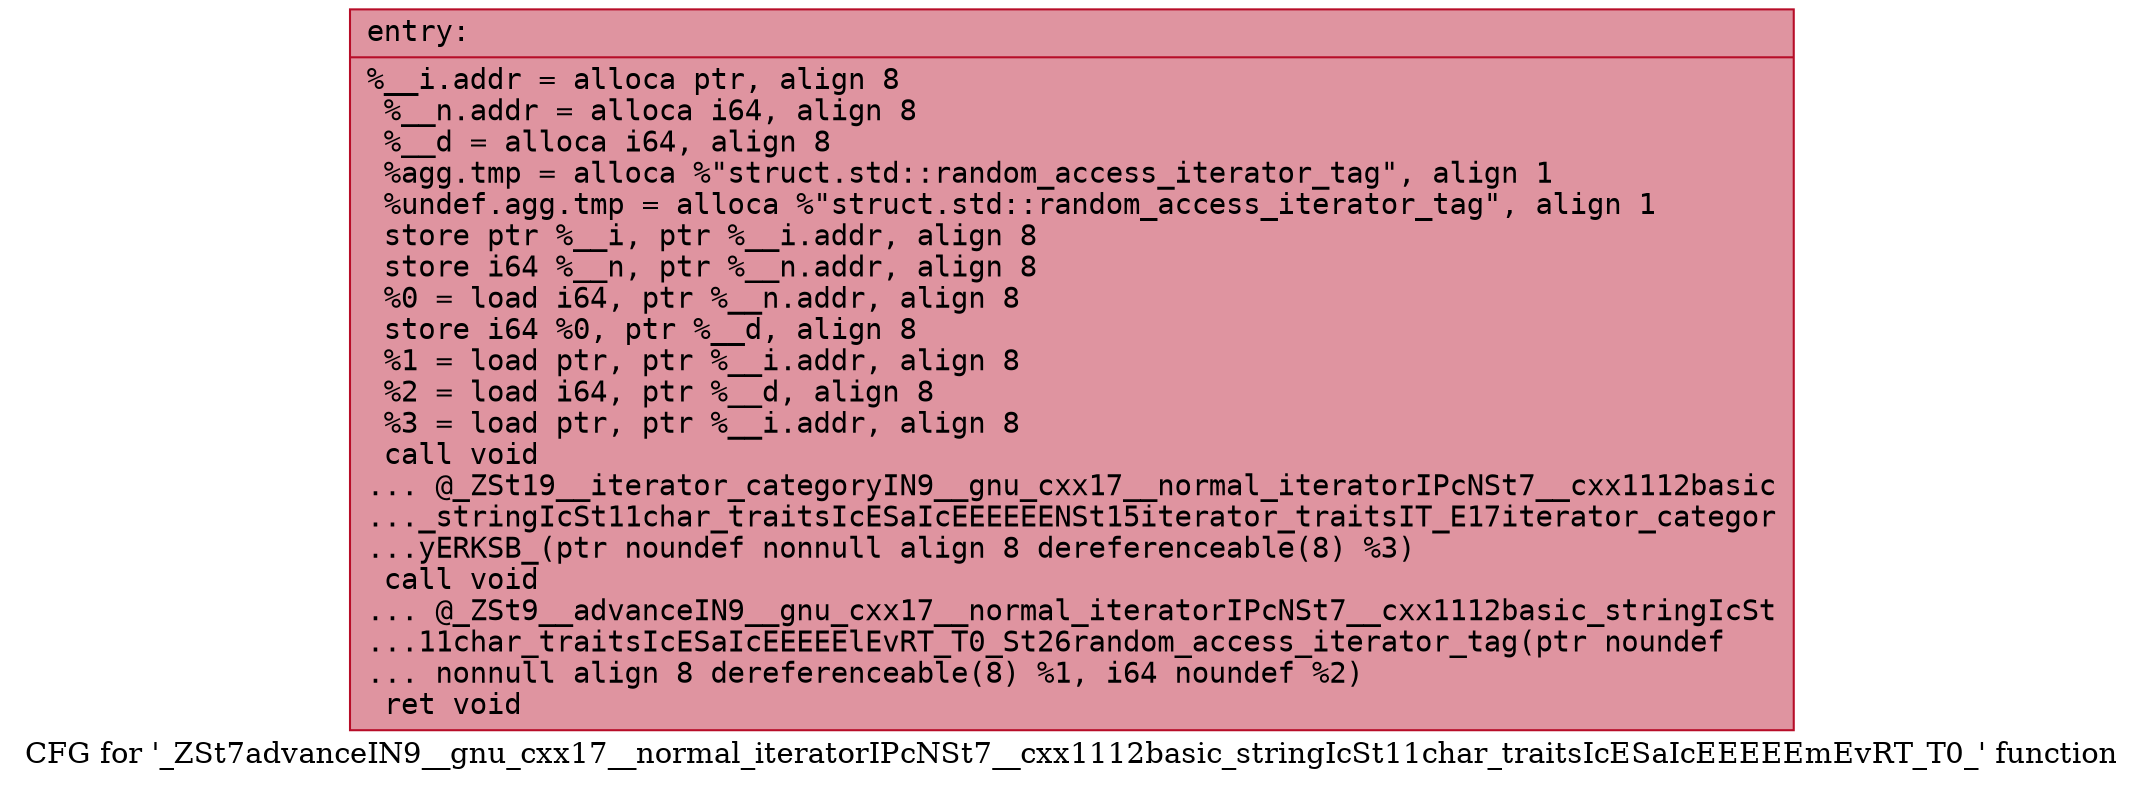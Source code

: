 digraph "CFG for '_ZSt7advanceIN9__gnu_cxx17__normal_iteratorIPcNSt7__cxx1112basic_stringIcSt11char_traitsIcESaIcEEEEEmEvRT_T0_' function" {
	label="CFG for '_ZSt7advanceIN9__gnu_cxx17__normal_iteratorIPcNSt7__cxx1112basic_stringIcSt11char_traitsIcESaIcEEEEEmEvRT_T0_' function";

	Node0x5555abcaa2a0 [shape=record,color="#b70d28ff", style=filled, fillcolor="#b70d2870" fontname="Courier",label="{entry:\l|  %__i.addr = alloca ptr, align 8\l  %__n.addr = alloca i64, align 8\l  %__d = alloca i64, align 8\l  %agg.tmp = alloca %\"struct.std::random_access_iterator_tag\", align 1\l  %undef.agg.tmp = alloca %\"struct.std::random_access_iterator_tag\", align 1\l  store ptr %__i, ptr %__i.addr, align 8\l  store i64 %__n, ptr %__n.addr, align 8\l  %0 = load i64, ptr %__n.addr, align 8\l  store i64 %0, ptr %__d, align 8\l  %1 = load ptr, ptr %__i.addr, align 8\l  %2 = load i64, ptr %__d, align 8\l  %3 = load ptr, ptr %__i.addr, align 8\l  call void\l... @_ZSt19__iterator_categoryIN9__gnu_cxx17__normal_iteratorIPcNSt7__cxx1112basic\l..._stringIcSt11char_traitsIcESaIcEEEEEENSt15iterator_traitsIT_E17iterator_categor\l...yERKSB_(ptr noundef nonnull align 8 dereferenceable(8) %3)\l  call void\l... @_ZSt9__advanceIN9__gnu_cxx17__normal_iteratorIPcNSt7__cxx1112basic_stringIcSt\l...11char_traitsIcESaIcEEEEElEvRT_T0_St26random_access_iterator_tag(ptr noundef\l... nonnull align 8 dereferenceable(8) %1, i64 noundef %2)\l  ret void\l}"];
}
